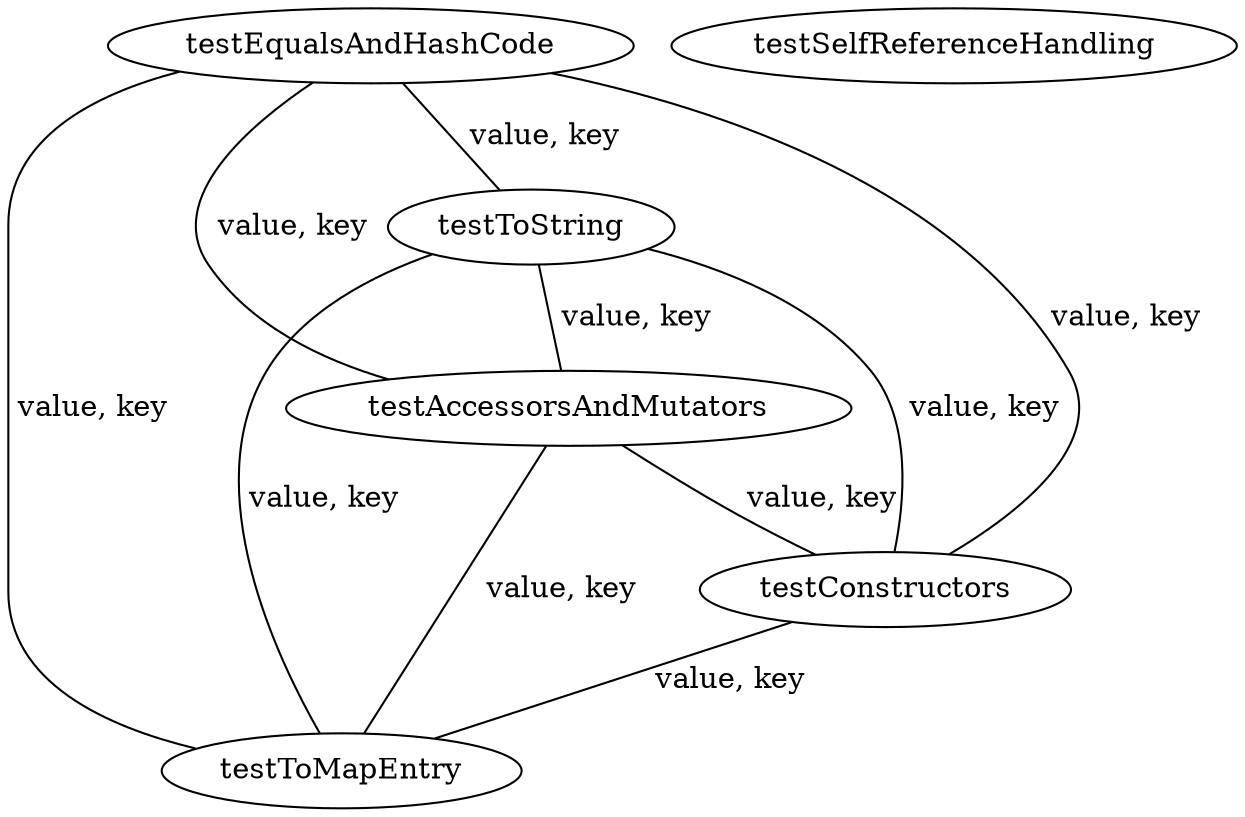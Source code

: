 digraph G {
testEqualsAndHashCode;
testToString;
testAccessorsAndMutators;
testConstructors;
testSelfReferenceHandling;
testToMapEntry;
testEqualsAndHashCode -> testToString [label=" value, key", dir=none];
testEqualsAndHashCode -> testAccessorsAndMutators [label=" value, key", dir=none];
testEqualsAndHashCode -> testConstructors [label=" value, key", dir=none];
testEqualsAndHashCode -> testToMapEntry [label=" value, key", dir=none];
testToString -> testAccessorsAndMutators [label=" value, key", dir=none];
testToString -> testConstructors [label=" value, key", dir=none];
testToString -> testToMapEntry [label=" value, key", dir=none];
testAccessorsAndMutators -> testConstructors [label=" value, key", dir=none];
testAccessorsAndMutators -> testToMapEntry [label=" value, key", dir=none];
testConstructors -> testToMapEntry [label=" value, key", dir=none];
}